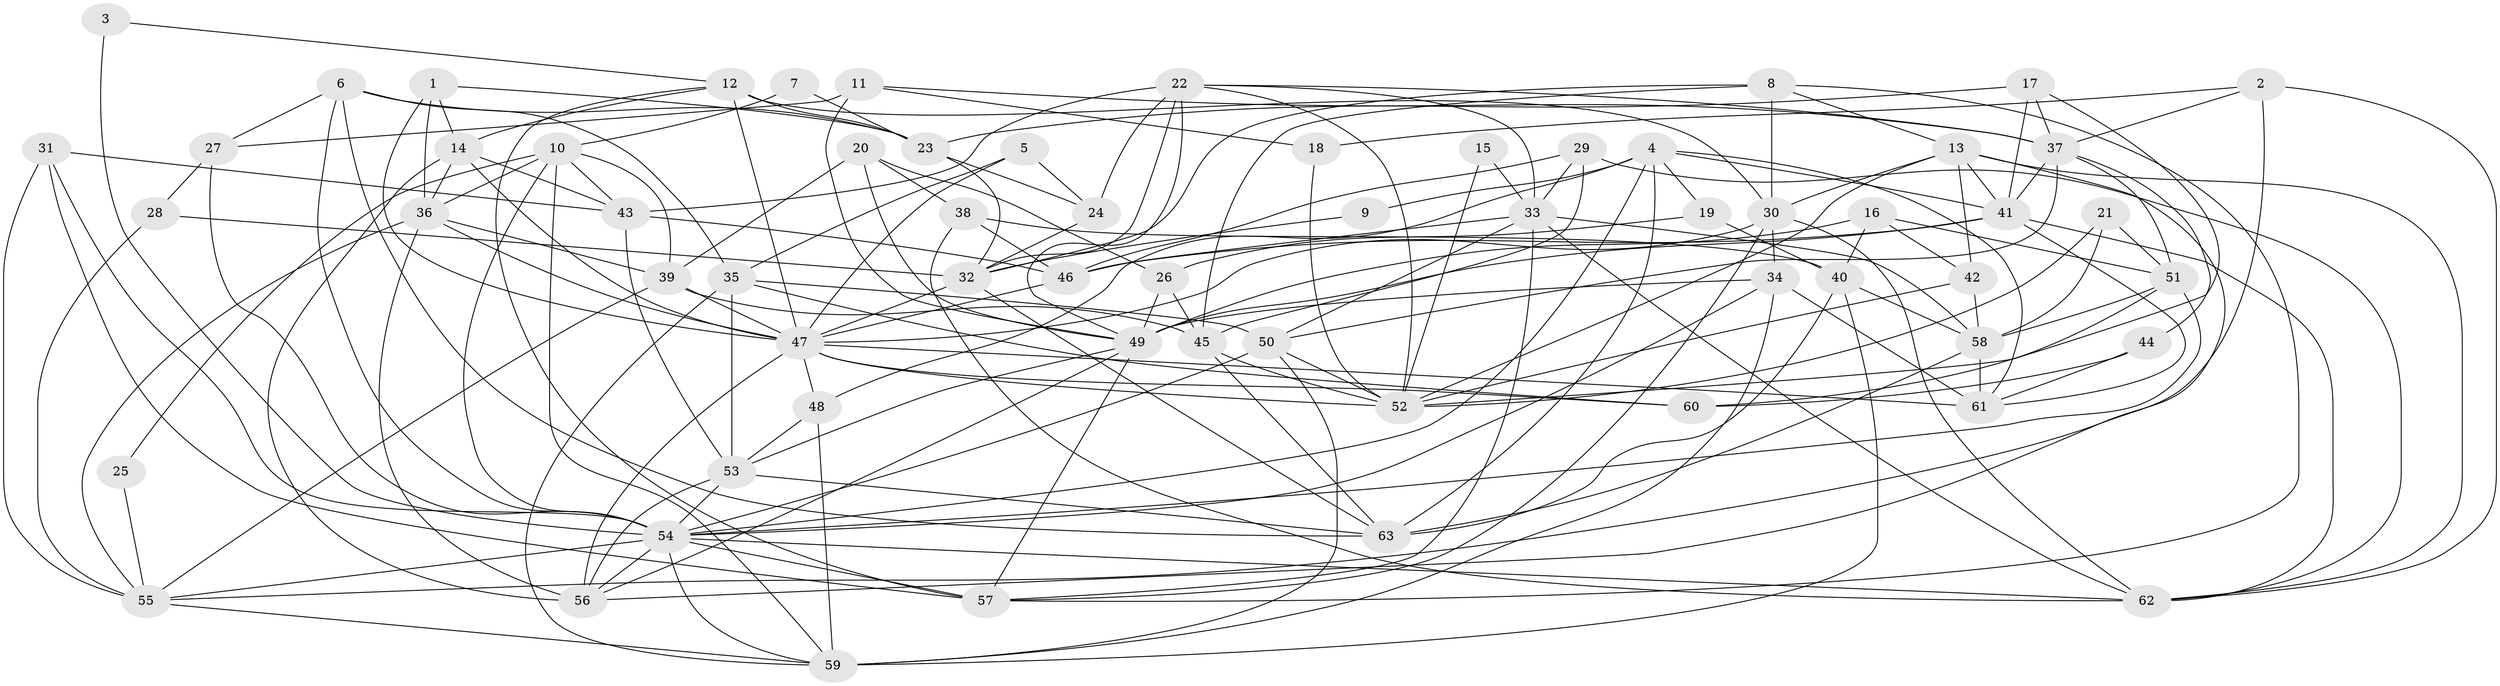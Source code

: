 // original degree distribution, {3: 0.2619047619047619, 5: 0.2222222222222222, 2: 0.1349206349206349, 6: 0.07936507936507936, 4: 0.2619047619047619, 7: 0.031746031746031744, 11: 0.007936507936507936}
// Generated by graph-tools (version 1.1) at 2025/26/03/09/25 03:26:21]
// undirected, 63 vertices, 179 edges
graph export_dot {
graph [start="1"]
  node [color=gray90,style=filled];
  1;
  2;
  3;
  4;
  5;
  6;
  7;
  8;
  9;
  10;
  11;
  12;
  13;
  14;
  15;
  16;
  17;
  18;
  19;
  20;
  21;
  22;
  23;
  24;
  25;
  26;
  27;
  28;
  29;
  30;
  31;
  32;
  33;
  34;
  35;
  36;
  37;
  38;
  39;
  40;
  41;
  42;
  43;
  44;
  45;
  46;
  47;
  48;
  49;
  50;
  51;
  52;
  53;
  54;
  55;
  56;
  57;
  58;
  59;
  60;
  61;
  62;
  63;
  1 -- 14 [weight=1.0];
  1 -- 23 [weight=1.0];
  1 -- 36 [weight=1.0];
  1 -- 47 [weight=1.0];
  2 -- 18 [weight=1.0];
  2 -- 37 [weight=1.0];
  2 -- 55 [weight=1.0];
  2 -- 62 [weight=1.0];
  3 -- 12 [weight=1.0];
  3 -- 54 [weight=2.0];
  4 -- 9 [weight=1.0];
  4 -- 19 [weight=1.0];
  4 -- 41 [weight=1.0];
  4 -- 48 [weight=1.0];
  4 -- 54 [weight=2.0];
  4 -- 61 [weight=1.0];
  4 -- 63 [weight=1.0];
  5 -- 24 [weight=2.0];
  5 -- 35 [weight=1.0];
  5 -- 47 [weight=2.0];
  6 -- 23 [weight=1.0];
  6 -- 27 [weight=1.0];
  6 -- 35 [weight=1.0];
  6 -- 54 [weight=1.0];
  6 -- 63 [weight=1.0];
  7 -- 10 [weight=1.0];
  7 -- 23 [weight=1.0];
  8 -- 13 [weight=1.0];
  8 -- 30 [weight=1.0];
  8 -- 32 [weight=1.0];
  8 -- 45 [weight=1.0];
  8 -- 57 [weight=1.0];
  9 -- 32 [weight=1.0];
  10 -- 25 [weight=1.0];
  10 -- 36 [weight=1.0];
  10 -- 39 [weight=1.0];
  10 -- 43 [weight=1.0];
  10 -- 54 [weight=1.0];
  10 -- 59 [weight=1.0];
  11 -- 18 [weight=1.0];
  11 -- 27 [weight=2.0];
  11 -- 37 [weight=1.0];
  11 -- 49 [weight=1.0];
  12 -- 14 [weight=1.0];
  12 -- 23 [weight=1.0];
  12 -- 30 [weight=1.0];
  12 -- 47 [weight=2.0];
  12 -- 57 [weight=1.0];
  13 -- 30 [weight=1.0];
  13 -- 41 [weight=1.0];
  13 -- 42 [weight=1.0];
  13 -- 52 [weight=1.0];
  13 -- 56 [weight=1.0];
  13 -- 62 [weight=1.0];
  14 -- 36 [weight=1.0];
  14 -- 43 [weight=1.0];
  14 -- 47 [weight=1.0];
  14 -- 56 [weight=1.0];
  15 -- 33 [weight=1.0];
  15 -- 52 [weight=1.0];
  16 -- 40 [weight=1.0];
  16 -- 42 [weight=1.0];
  16 -- 49 [weight=1.0];
  16 -- 51 [weight=1.0];
  17 -- 23 [weight=1.0];
  17 -- 37 [weight=1.0];
  17 -- 41 [weight=1.0];
  17 -- 52 [weight=1.0];
  18 -- 52 [weight=1.0];
  19 -- 26 [weight=1.0];
  19 -- 40 [weight=1.0];
  20 -- 26 [weight=1.0];
  20 -- 38 [weight=1.0];
  20 -- 39 [weight=1.0];
  20 -- 49 [weight=1.0];
  21 -- 51 [weight=1.0];
  21 -- 52 [weight=1.0];
  21 -- 58 [weight=1.0];
  22 -- 24 [weight=1.0];
  22 -- 32 [weight=1.0];
  22 -- 33 [weight=1.0];
  22 -- 37 [weight=1.0];
  22 -- 43 [weight=1.0];
  22 -- 49 [weight=1.0];
  22 -- 52 [weight=1.0];
  23 -- 24 [weight=1.0];
  23 -- 32 [weight=1.0];
  24 -- 32 [weight=1.0];
  25 -- 55 [weight=1.0];
  26 -- 45 [weight=1.0];
  26 -- 49 [weight=1.0];
  27 -- 28 [weight=1.0];
  27 -- 54 [weight=2.0];
  28 -- 32 [weight=1.0];
  28 -- 55 [weight=1.0];
  29 -- 33 [weight=1.0];
  29 -- 45 [weight=1.0];
  29 -- 46 [weight=1.0];
  29 -- 62 [weight=1.0];
  30 -- 34 [weight=1.0];
  30 -- 47 [weight=1.0];
  30 -- 57 [weight=1.0];
  30 -- 62 [weight=1.0];
  31 -- 43 [weight=1.0];
  31 -- 54 [weight=1.0];
  31 -- 55 [weight=1.0];
  31 -- 57 [weight=1.0];
  32 -- 47 [weight=1.0];
  32 -- 63 [weight=1.0];
  33 -- 46 [weight=1.0];
  33 -- 50 [weight=1.0];
  33 -- 57 [weight=1.0];
  33 -- 58 [weight=1.0];
  33 -- 62 [weight=1.0];
  34 -- 49 [weight=1.0];
  34 -- 54 [weight=1.0];
  34 -- 59 [weight=1.0];
  34 -- 61 [weight=1.0];
  35 -- 50 [weight=1.0];
  35 -- 53 [weight=1.0];
  35 -- 59 [weight=1.0];
  35 -- 60 [weight=1.0];
  36 -- 39 [weight=1.0];
  36 -- 47 [weight=1.0];
  36 -- 55 [weight=1.0];
  36 -- 56 [weight=1.0];
  37 -- 41 [weight=1.0];
  37 -- 44 [weight=2.0];
  37 -- 50 [weight=1.0];
  37 -- 51 [weight=1.0];
  38 -- 40 [weight=1.0];
  38 -- 46 [weight=1.0];
  38 -- 62 [weight=1.0];
  39 -- 45 [weight=1.0];
  39 -- 47 [weight=1.0];
  39 -- 55 [weight=1.0];
  40 -- 58 [weight=1.0];
  40 -- 59 [weight=1.0];
  40 -- 63 [weight=1.0];
  41 -- 46 [weight=1.0];
  41 -- 49 [weight=1.0];
  41 -- 61 [weight=1.0];
  41 -- 62 [weight=1.0];
  42 -- 52 [weight=1.0];
  42 -- 58 [weight=1.0];
  43 -- 46 [weight=1.0];
  43 -- 53 [weight=1.0];
  44 -- 60 [weight=1.0];
  44 -- 61 [weight=1.0];
  45 -- 52 [weight=1.0];
  45 -- 63 [weight=1.0];
  46 -- 47 [weight=1.0];
  47 -- 48 [weight=1.0];
  47 -- 52 [weight=1.0];
  47 -- 56 [weight=1.0];
  47 -- 60 [weight=1.0];
  47 -- 61 [weight=2.0];
  48 -- 53 [weight=1.0];
  48 -- 59 [weight=1.0];
  49 -- 53 [weight=1.0];
  49 -- 56 [weight=1.0];
  49 -- 57 [weight=1.0];
  50 -- 52 [weight=1.0];
  50 -- 54 [weight=1.0];
  50 -- 59 [weight=1.0];
  51 -- 54 [weight=1.0];
  51 -- 58 [weight=1.0];
  51 -- 60 [weight=1.0];
  53 -- 54 [weight=1.0];
  53 -- 56 [weight=1.0];
  53 -- 63 [weight=1.0];
  54 -- 55 [weight=1.0];
  54 -- 56 [weight=1.0];
  54 -- 57 [weight=1.0];
  54 -- 59 [weight=1.0];
  54 -- 62 [weight=1.0];
  55 -- 59 [weight=1.0];
  58 -- 61 [weight=1.0];
  58 -- 63 [weight=1.0];
}
